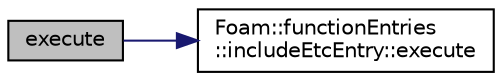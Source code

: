 digraph "execute"
{
  bgcolor="transparent";
  edge [fontname="Helvetica",fontsize="10",labelfontname="Helvetica",labelfontsize="10"];
  node [fontname="Helvetica",fontsize="10",shape=record];
  rankdir="LR";
  Node1 [label="execute",height=0.2,width=0.4,color="black", fillcolor="grey75", style="filled" fontcolor="black"];
  Node1 -> Node2 [color="midnightblue",fontsize="10",style="solid",fontname="Helvetica"];
  Node2 [label="Foam::functionEntries\l::includeEtcEntry::execute",height=0.2,width=0.4,color="black",URL="$classFoam_1_1functionEntries_1_1includeEtcEntry.html#af4d4e527efcece15dce7b0e62b29f7a2",tooltip="Include file in a sub-dict context. "];
}
